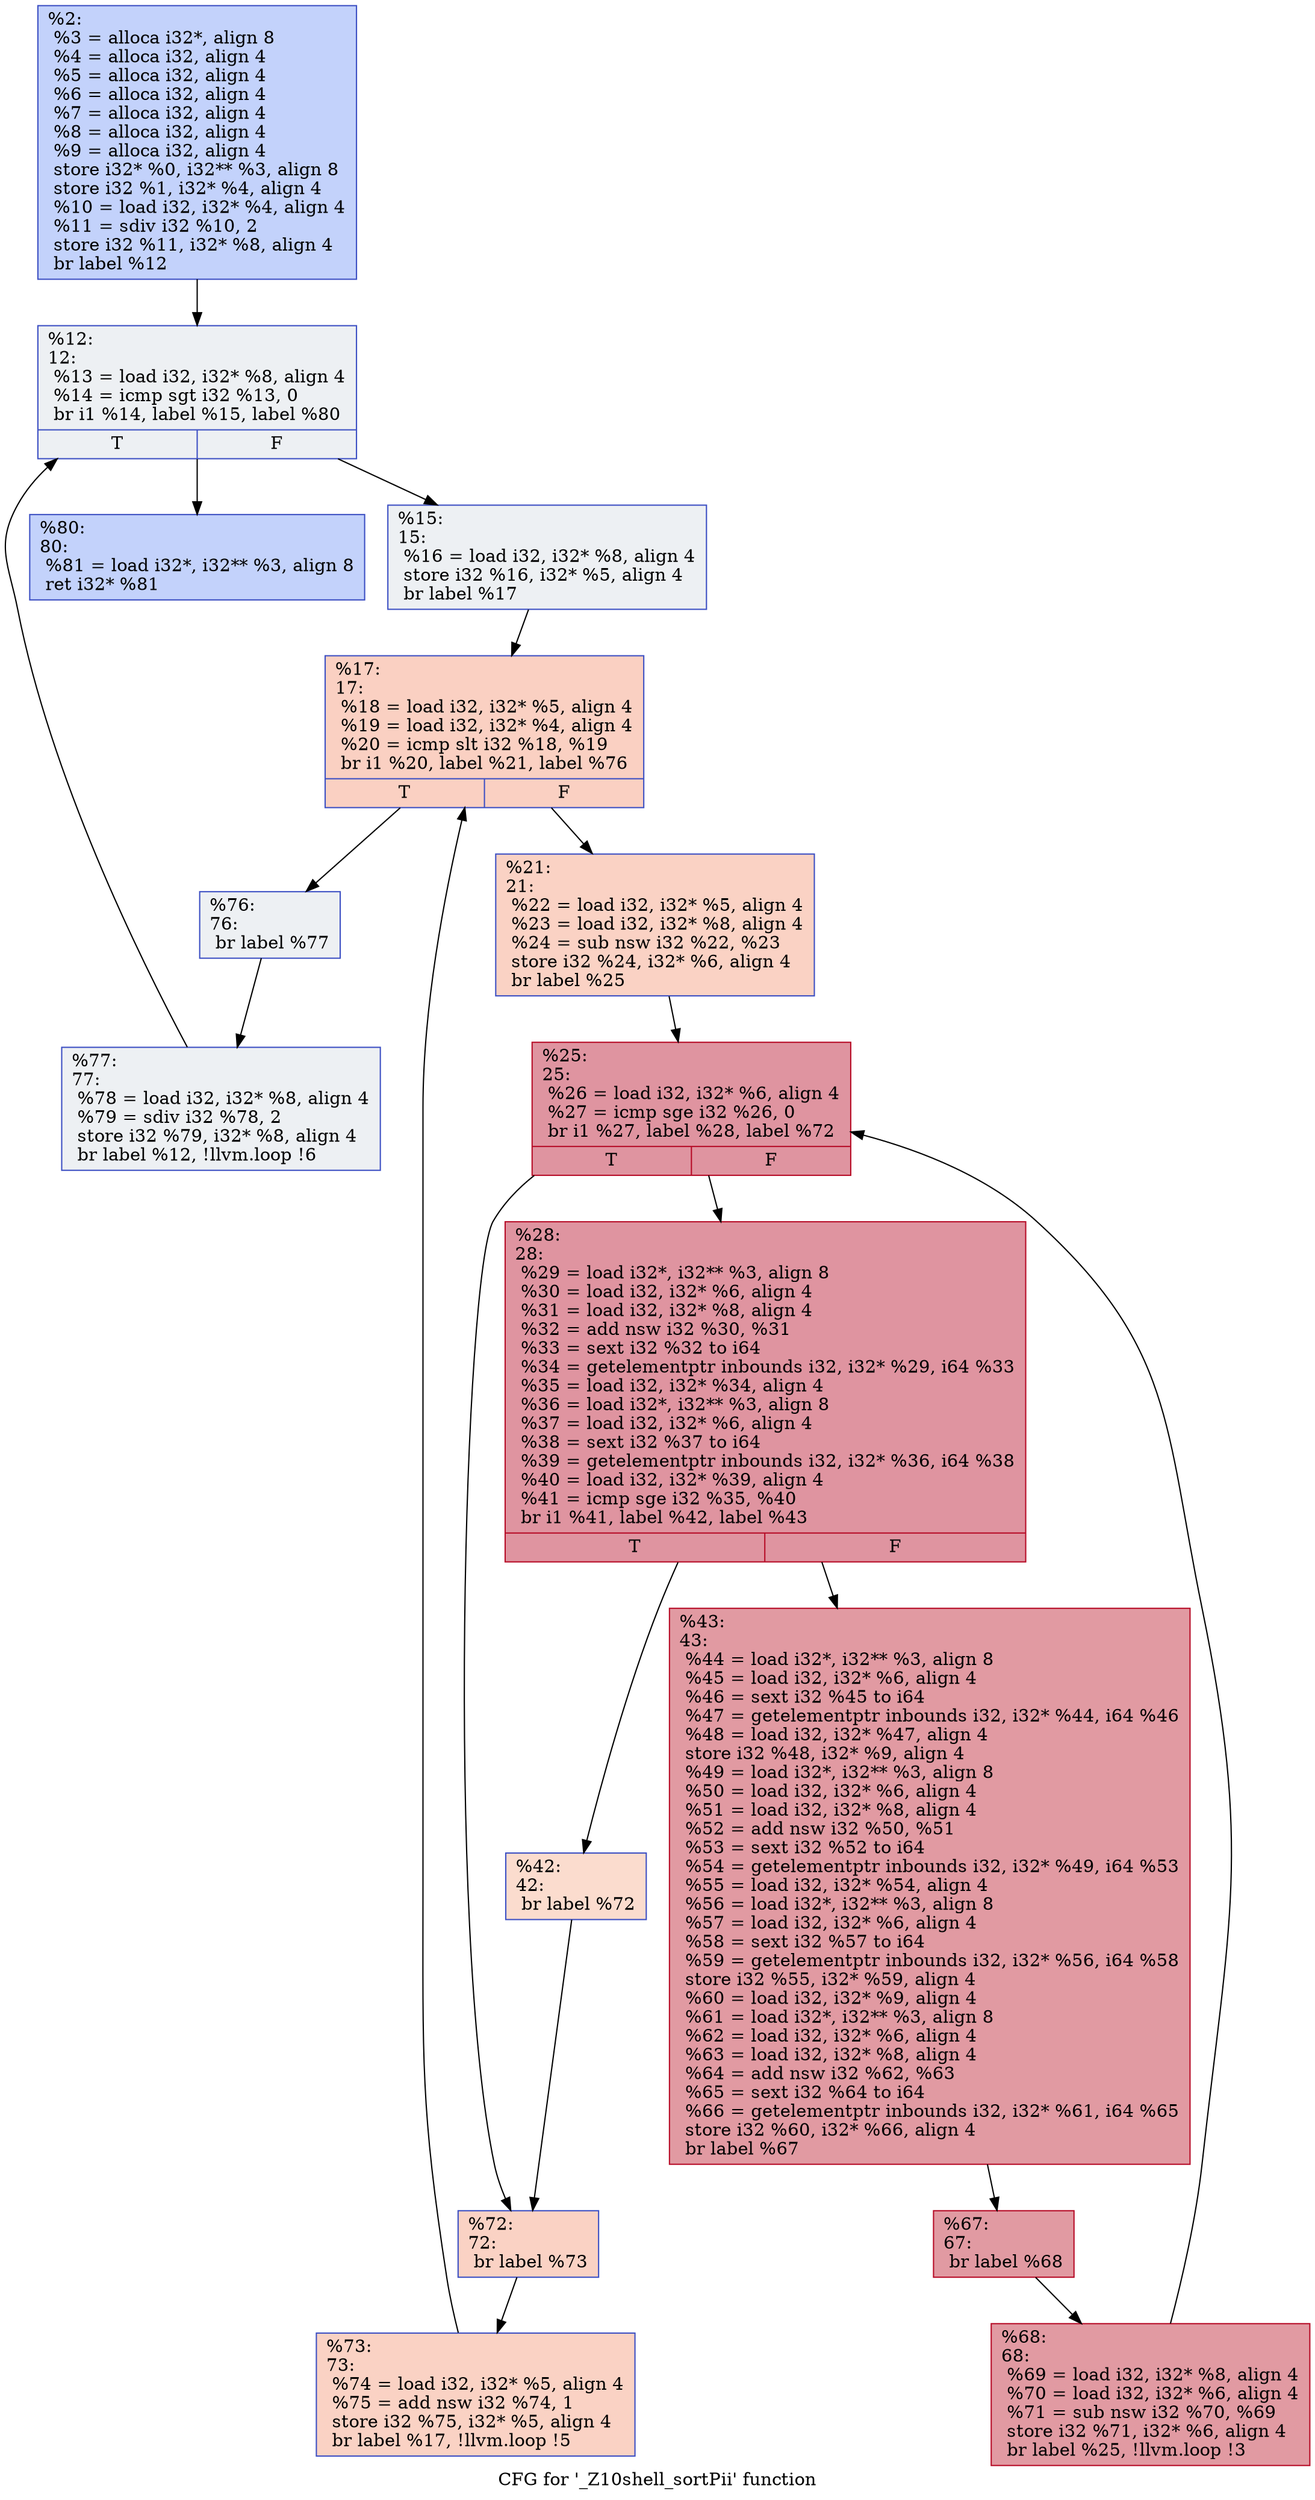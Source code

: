 digraph "CFG for '_Z10shell_sortPii' function" {
	label="CFG for '_Z10shell_sortPii' function";

	1 [shape=record,color="#3d50c3ff", style=filled, fillcolor="#779af770",label="{%2:\l  %3 = alloca i32*, align 8\l  %4 = alloca i32, align 4\l  %5 = alloca i32, align 4\l  %6 = alloca i32, align 4\l  %7 = alloca i32, align 4\l  %8 = alloca i32, align 4\l  %9 = alloca i32, align 4\l  store i32* %0, i32** %3, align 8\l  store i32 %1, i32* %4, align 4\l  %10 = load i32, i32* %4, align 4\l  %11 = sdiv i32 %10, 2\l  store i32 %11, i32* %8, align 4\l  br label %12\l}"];
	1 -> 2;
	2 [shape=record,color="#3d50c3ff", style=filled, fillcolor="#d6dce470",label="{%12:\l12:                                               \l  %13 = load i32, i32* %8, align 4\l  %14 = icmp sgt i32 %13, 0\l  br i1 %14, label %15, label %80\l|{<s0>T|<s1>F}}"];
	2 -> 3;
	2 -> 4;
	3 [shape=record,color="#3d50c3ff", style=filled, fillcolor="#d6dce470",label="{%15:\l15:                                               \l  %16 = load i32, i32* %8, align 4\l  store i32 %16, i32* %5, align 4\l  br label %17\l}"];
	3 -> 5;
	5 [shape=record,color="#3d50c3ff", style=filled, fillcolor="#f3947570",label="{%17:\l17:                                               \l  %18 = load i32, i32* %5, align 4\l  %19 = load i32, i32* %4, align 4\l  %20 = icmp slt i32 %18, %19\l  br i1 %20, label %21, label %76\l|{<s0>T|<s1>F}}"];
	5 -> 6;
	5 -> 7;
	6 [shape=record,color="#3d50c3ff", style=filled, fillcolor="#f4987a70",label="{%21:\l21:                                               \l  %22 = load i32, i32* %5, align 4\l  %23 = load i32, i32* %8, align 4\l  %24 = sub nsw i32 %22, %23\l  store i32 %24, i32* %6, align 4\l  br label %25\l}"];
	6 -> 8;
	8 [shape=record,color="#b70d28ff", style=filled, fillcolor="#b70d2870",label="{%25:\l25:                                               \l  %26 = load i32, i32* %6, align 4\l  %27 = icmp sge i32 %26, 0\l  br i1 %27, label %28, label %72\l|{<s0>T|<s1>F}}"];
	8 -> 9;
	8 -> 10;
	9 [shape=record,color="#b70d28ff", style=filled, fillcolor="#b70d2870",label="{%28:\l28:                                               \l  %29 = load i32*, i32** %3, align 8\l  %30 = load i32, i32* %6, align 4\l  %31 = load i32, i32* %8, align 4\l  %32 = add nsw i32 %30, %31\l  %33 = sext i32 %32 to i64\l  %34 = getelementptr inbounds i32, i32* %29, i64 %33\l  %35 = load i32, i32* %34, align 4\l  %36 = load i32*, i32** %3, align 8\l  %37 = load i32, i32* %6, align 4\l  %38 = sext i32 %37 to i64\l  %39 = getelementptr inbounds i32, i32* %36, i64 %38\l  %40 = load i32, i32* %39, align 4\l  %41 = icmp sge i32 %35, %40\l  br i1 %41, label %42, label %43\l|{<s0>T|<s1>F}}"];
	9 -> 11;
	9 -> 12;
	11 [shape=record,color="#3d50c3ff", style=filled, fillcolor="#f7af9170",label="{%42:\l42:                                               \l  br label %72\l}"];
	11 -> 10;
	12 [shape=record,color="#b70d28ff", style=filled, fillcolor="#bb1b2c70",label="{%43:\l43:                                               \l  %44 = load i32*, i32** %3, align 8\l  %45 = load i32, i32* %6, align 4\l  %46 = sext i32 %45 to i64\l  %47 = getelementptr inbounds i32, i32* %44, i64 %46\l  %48 = load i32, i32* %47, align 4\l  store i32 %48, i32* %9, align 4\l  %49 = load i32*, i32** %3, align 8\l  %50 = load i32, i32* %6, align 4\l  %51 = load i32, i32* %8, align 4\l  %52 = add nsw i32 %50, %51\l  %53 = sext i32 %52 to i64\l  %54 = getelementptr inbounds i32, i32* %49, i64 %53\l  %55 = load i32, i32* %54, align 4\l  %56 = load i32*, i32** %3, align 8\l  %57 = load i32, i32* %6, align 4\l  %58 = sext i32 %57 to i64\l  %59 = getelementptr inbounds i32, i32* %56, i64 %58\l  store i32 %55, i32* %59, align 4\l  %60 = load i32, i32* %9, align 4\l  %61 = load i32*, i32** %3, align 8\l  %62 = load i32, i32* %6, align 4\l  %63 = load i32, i32* %8, align 4\l  %64 = add nsw i32 %62, %63\l  %65 = sext i32 %64 to i64\l  %66 = getelementptr inbounds i32, i32* %61, i64 %65\l  store i32 %60, i32* %66, align 4\l  br label %67\l}"];
	12 -> 13;
	13 [shape=record,color="#b70d28ff", style=filled, fillcolor="#bb1b2c70",label="{%67:\l67:                                               \l  br label %68\l}"];
	13 -> 14;
	14 [shape=record,color="#b70d28ff", style=filled, fillcolor="#bb1b2c70",label="{%68:\l68:                                               \l  %69 = load i32, i32* %8, align 4\l  %70 = load i32, i32* %6, align 4\l  %71 = sub nsw i32 %70, %69\l  store i32 %71, i32* %6, align 4\l  br label %25, !llvm.loop !3\l}"];
	14 -> 8;
	10 [shape=record,color="#3d50c3ff", style=filled, fillcolor="#f4987a70",label="{%72:\l72:                                               \l  br label %73\l}"];
	10 -> 15;
	15 [shape=record,color="#3d50c3ff", style=filled, fillcolor="#f4987a70",label="{%73:\l73:                                               \l  %74 = load i32, i32* %5, align 4\l  %75 = add nsw i32 %74, 1\l  store i32 %75, i32* %5, align 4\l  br label %17, !llvm.loop !5\l}"];
	15 -> 5;
	7 [shape=record,color="#3d50c3ff", style=filled, fillcolor="#d6dce470",label="{%76:\l76:                                               \l  br label %77\l}"];
	7 -> 16;
	16 [shape=record,color="#3d50c3ff", style=filled, fillcolor="#d6dce470",label="{%77:\l77:                                               \l  %78 = load i32, i32* %8, align 4\l  %79 = sdiv i32 %78, 2\l  store i32 %79, i32* %8, align 4\l  br label %12, !llvm.loop !6\l}"];
	16 -> 2;
	4 [shape=record,color="#3d50c3ff", style=filled, fillcolor="#779af770",label="{%80:\l80:                                               \l  %81 = load i32*, i32** %3, align 8\l  ret i32* %81\l}"];
}
